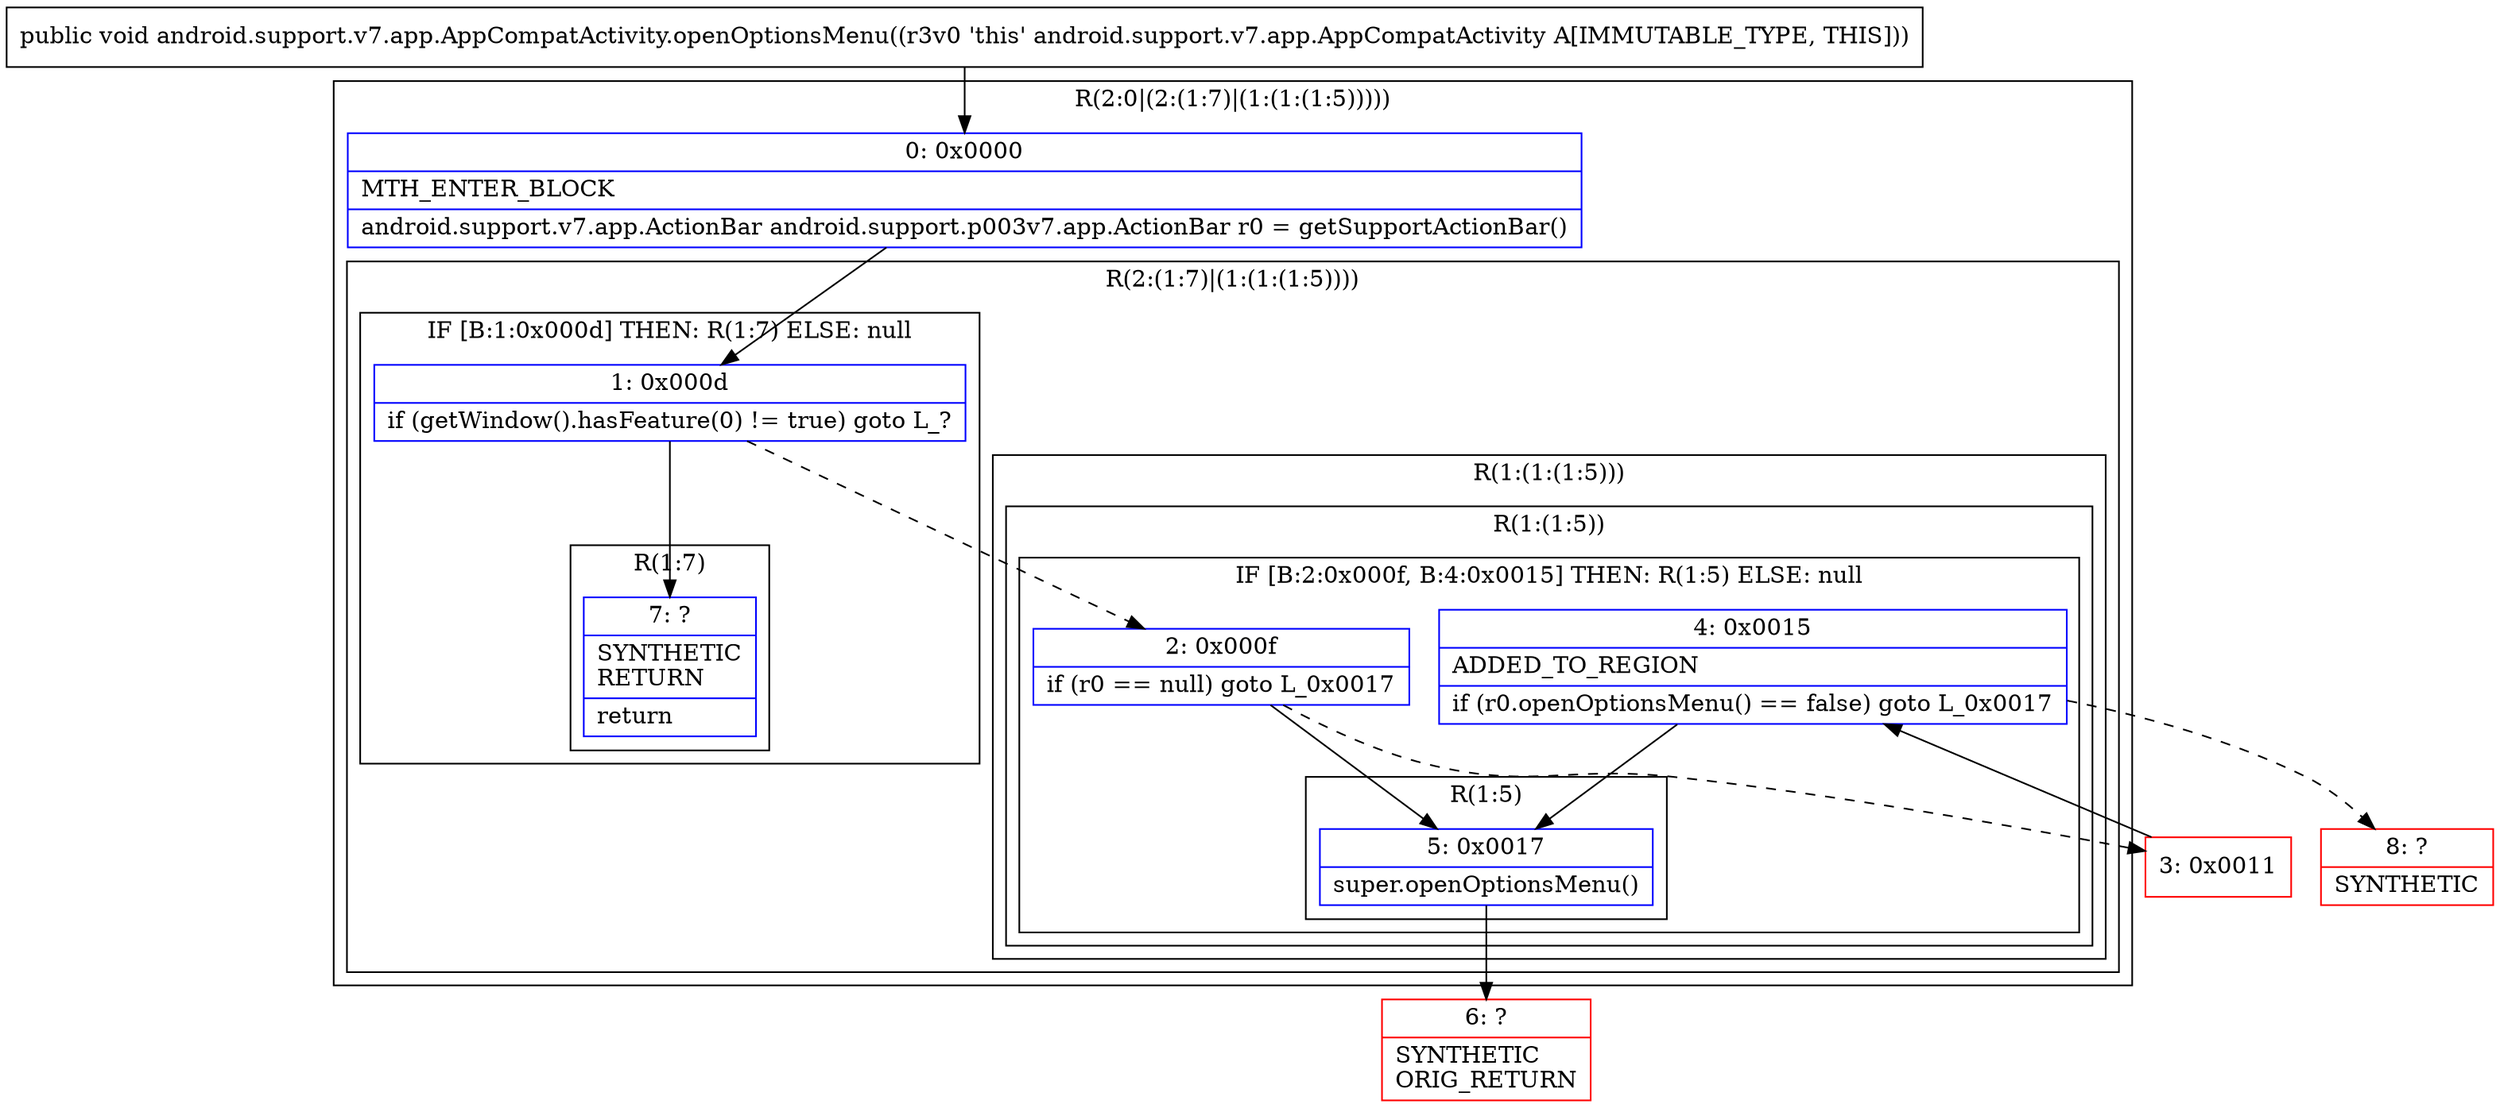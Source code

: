 digraph "CFG forandroid.support.v7.app.AppCompatActivity.openOptionsMenu()V" {
subgraph cluster_Region_2033910894 {
label = "R(2:0|(2:(1:7)|(1:(1:(1:5)))))";
node [shape=record,color=blue];
Node_0 [shape=record,label="{0\:\ 0x0000|MTH_ENTER_BLOCK\l|android.support.v7.app.ActionBar android.support.p003v7.app.ActionBar r0 = getSupportActionBar()\l}"];
subgraph cluster_Region_2020853850 {
label = "R(2:(1:7)|(1:(1:(1:5))))";
node [shape=record,color=blue];
subgraph cluster_IfRegion_1768033945 {
label = "IF [B:1:0x000d] THEN: R(1:7) ELSE: null";
node [shape=record,color=blue];
Node_1 [shape=record,label="{1\:\ 0x000d|if (getWindow().hasFeature(0) != true) goto L_?\l}"];
subgraph cluster_Region_1687192243 {
label = "R(1:7)";
node [shape=record,color=blue];
Node_7 [shape=record,label="{7\:\ ?|SYNTHETIC\lRETURN\l|return\l}"];
}
}
subgraph cluster_Region_1114206877 {
label = "R(1:(1:(1:5)))";
node [shape=record,color=blue];
subgraph cluster_Region_616453010 {
label = "R(1:(1:5))";
node [shape=record,color=blue];
subgraph cluster_IfRegion_26139388 {
label = "IF [B:2:0x000f, B:4:0x0015] THEN: R(1:5) ELSE: null";
node [shape=record,color=blue];
Node_2 [shape=record,label="{2\:\ 0x000f|if (r0 == null) goto L_0x0017\l}"];
Node_4 [shape=record,label="{4\:\ 0x0015|ADDED_TO_REGION\l|if (r0.openOptionsMenu() == false) goto L_0x0017\l}"];
subgraph cluster_Region_1574016858 {
label = "R(1:5)";
node [shape=record,color=blue];
Node_5 [shape=record,label="{5\:\ 0x0017|super.openOptionsMenu()\l}"];
}
}
}
}
}
}
Node_3 [shape=record,color=red,label="{3\:\ 0x0011}"];
Node_6 [shape=record,color=red,label="{6\:\ ?|SYNTHETIC\lORIG_RETURN\l}"];
Node_8 [shape=record,color=red,label="{8\:\ ?|SYNTHETIC\l}"];
MethodNode[shape=record,label="{public void android.support.v7.app.AppCompatActivity.openOptionsMenu((r3v0 'this' android.support.v7.app.AppCompatActivity A[IMMUTABLE_TYPE, THIS])) }"];
MethodNode -> Node_0;
Node_0 -> Node_1;
Node_1 -> Node_2[style=dashed];
Node_1 -> Node_7;
Node_2 -> Node_3[style=dashed];
Node_2 -> Node_5;
Node_4 -> Node_5;
Node_4 -> Node_8[style=dashed];
Node_5 -> Node_6;
Node_3 -> Node_4;
}


